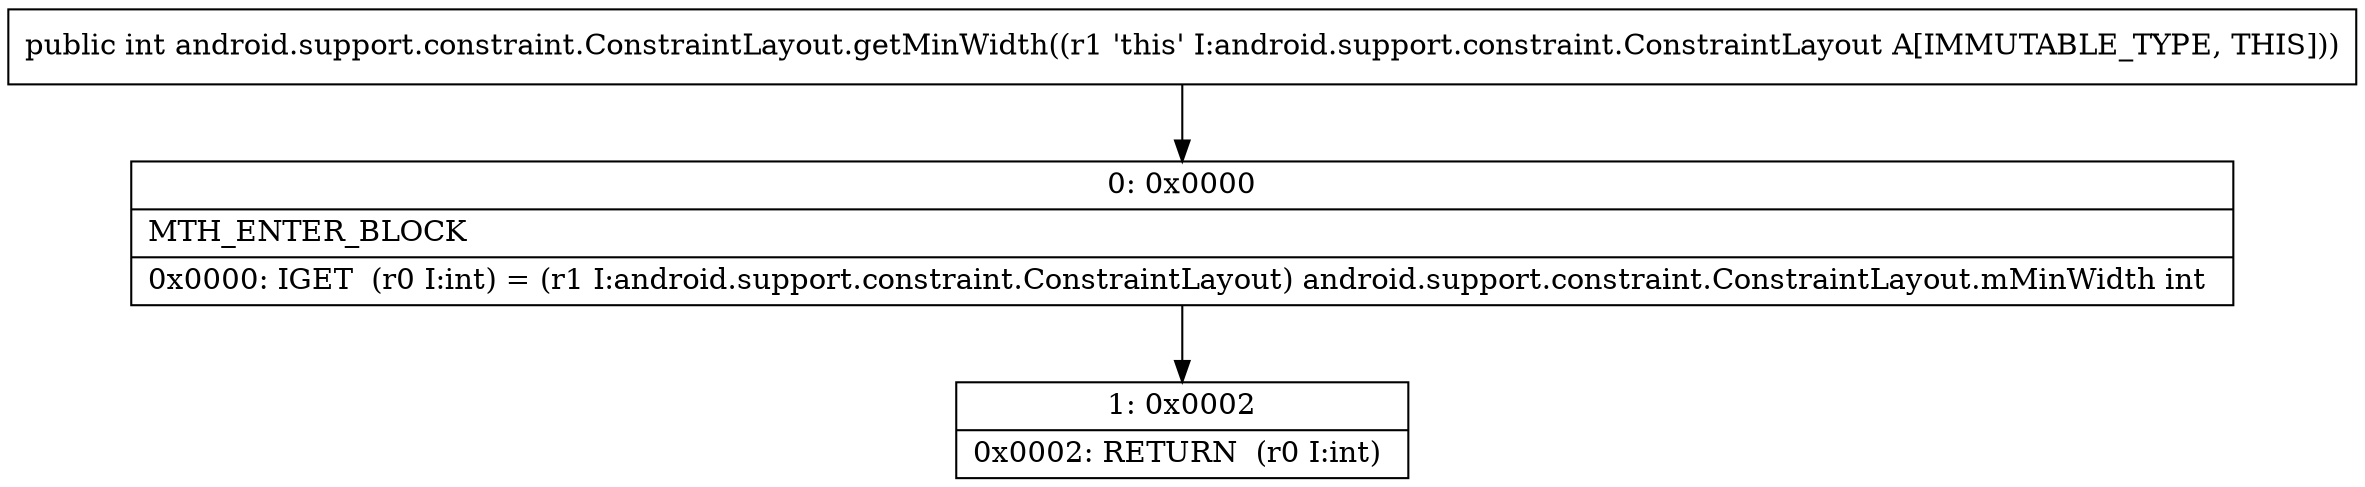 digraph "CFG forandroid.support.constraint.ConstraintLayout.getMinWidth()I" {
Node_0 [shape=record,label="{0\:\ 0x0000|MTH_ENTER_BLOCK\l|0x0000: IGET  (r0 I:int) = (r1 I:android.support.constraint.ConstraintLayout) android.support.constraint.ConstraintLayout.mMinWidth int \l}"];
Node_1 [shape=record,label="{1\:\ 0x0002|0x0002: RETURN  (r0 I:int) \l}"];
MethodNode[shape=record,label="{public int android.support.constraint.ConstraintLayout.getMinWidth((r1 'this' I:android.support.constraint.ConstraintLayout A[IMMUTABLE_TYPE, THIS])) }"];
MethodNode -> Node_0;
Node_0 -> Node_1;
}

